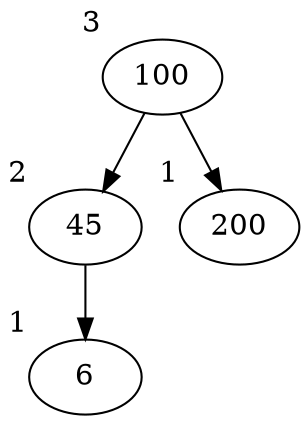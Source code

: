 digraph AVL{

node[shape=oval];

100[xlabel="3"];
45[xlabel="2"];
6[xlabel="1"];
45->6;
200[xlabel="1"];
100->45;
100->200;


}